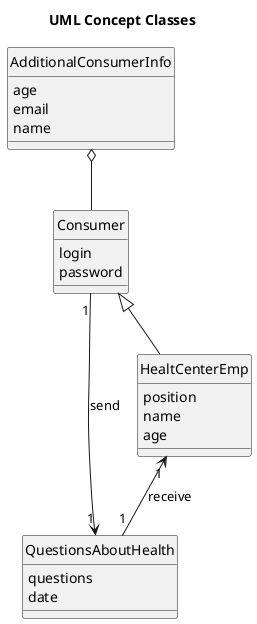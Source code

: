 @startuml
hide circle
title UML Concept Classes

Class Consumer {
    login
    password
}

CLass AdditionalConsumerInfo {
    age
    email
    name
}

Class QuestionsAboutHealth {
    questions
    date
}

Class HealtCenterEmp {
    position
    name 
    age 
}

Consumer <|-- HealtCenterEmp

AdditionalConsumerInfo o-- Consumer

Consumer"1" --> "1"QuestionsAboutHealth : send

HealtCenterEmp"1" <-- "1"QuestionsAboutHealth : receive
@enduml
